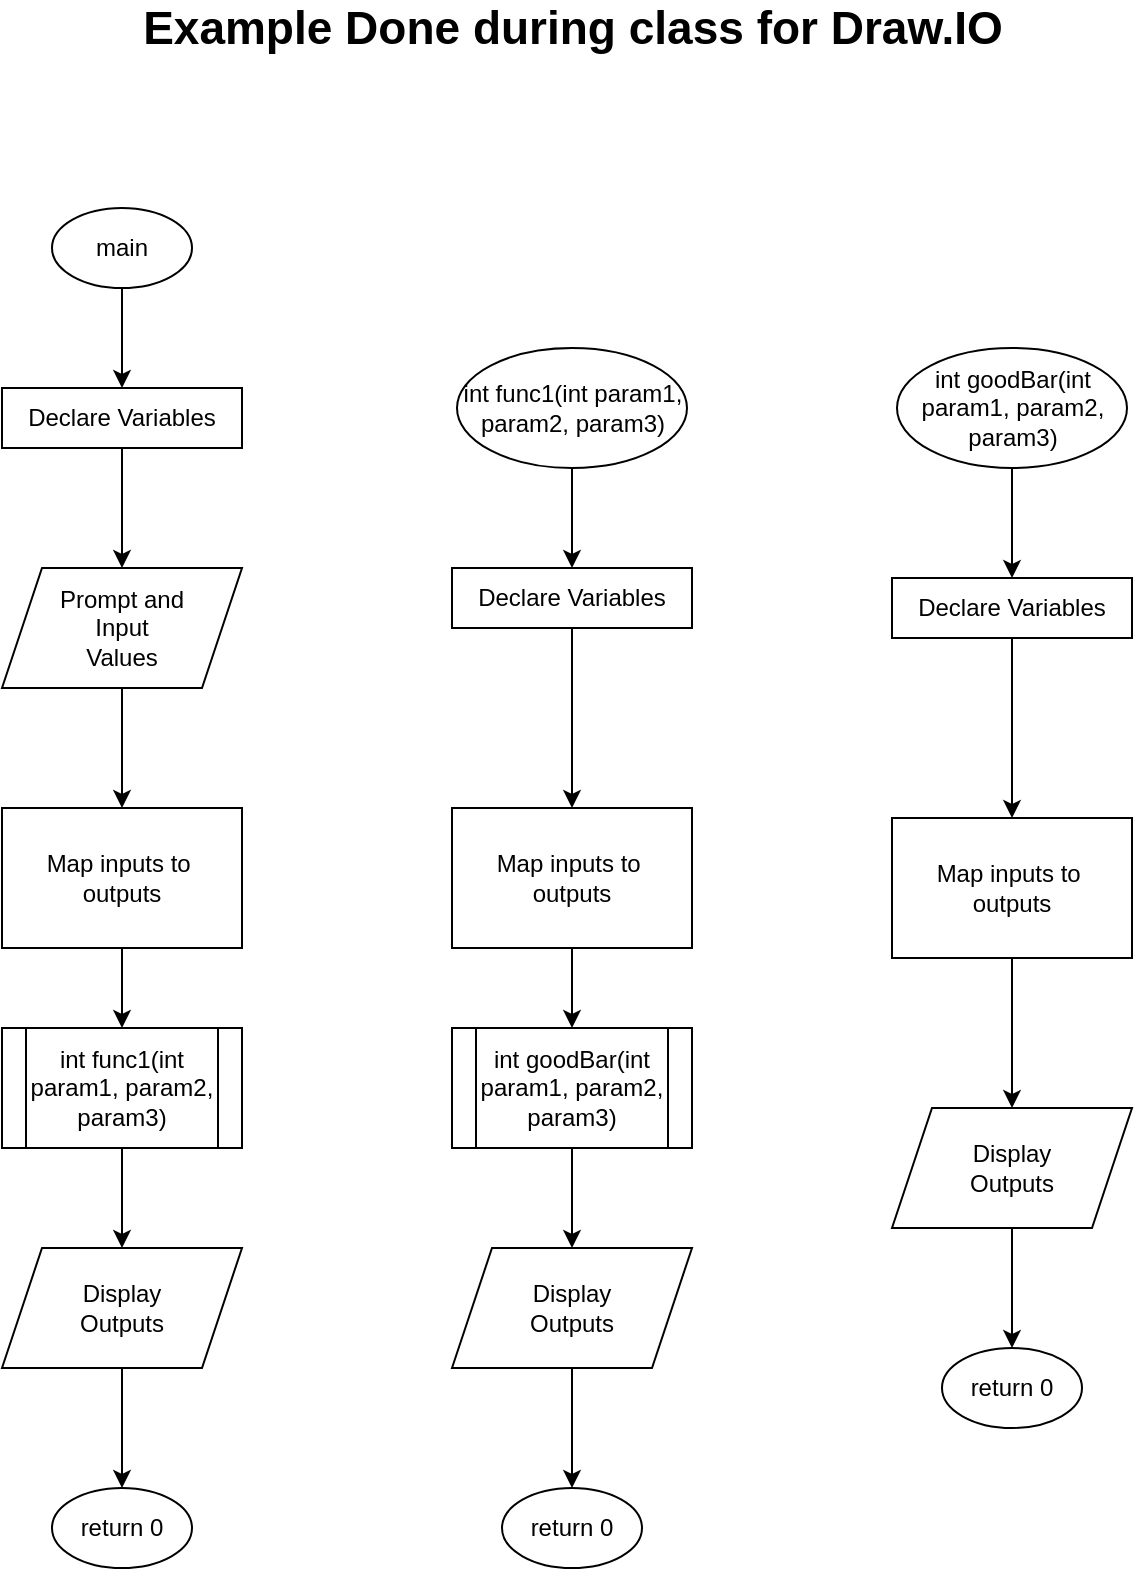 <mxfile version="14.8.0" type="device"><diagram id="Hc5FwhHBump5xOYOAj9A" name="Page-1"><mxGraphModel dx="1129" dy="497" grid="1" gridSize="10" guides="1" tooltips="1" connect="1" arrows="1" fold="1" page="1" pageScale="1" pageWidth="850" pageHeight="1100" math="0" shadow="0"><root><mxCell id="0"/><mxCell id="1" parent="0"/><mxCell id="WB9Pe7vrYSWdJmQnMhZ--5" style="edgeStyle=orthogonalEdgeStyle;rounded=0;orthogonalLoop=1;jettySize=auto;html=1;exitX=0.5;exitY=1;exitDx=0;exitDy=0;entryX=0.5;entryY=0;entryDx=0;entryDy=0;" parent="1" source="WB9Pe7vrYSWdJmQnMhZ--1" target="WB9Pe7vrYSWdJmQnMhZ--4" edge="1"><mxGeometry relative="1" as="geometry"/></mxCell><mxCell id="WB9Pe7vrYSWdJmQnMhZ--1" value="main" style="ellipse;whiteSpace=wrap;html=1;" parent="1" vertex="1"><mxGeometry x="145" y="160" width="70" height="40" as="geometry"/></mxCell><mxCell id="WB9Pe7vrYSWdJmQnMhZ--7" style="edgeStyle=orthogonalEdgeStyle;rounded=0;orthogonalLoop=1;jettySize=auto;html=1;exitX=0.5;exitY=1;exitDx=0;exitDy=0;entryX=0.5;entryY=0;entryDx=0;entryDy=0;" parent="1" source="WB9Pe7vrYSWdJmQnMhZ--4" target="WB9Pe7vrYSWdJmQnMhZ--6" edge="1"><mxGeometry relative="1" as="geometry"/></mxCell><mxCell id="WB9Pe7vrYSWdJmQnMhZ--4" value="Declare Variables" style="rounded=0;whiteSpace=wrap;html=1;" parent="1" vertex="1"><mxGeometry x="120" y="250" width="120" height="30" as="geometry"/></mxCell><mxCell id="WB9Pe7vrYSWdJmQnMhZ--9" style="edgeStyle=orthogonalEdgeStyle;rounded=0;orthogonalLoop=1;jettySize=auto;html=1;exitX=0.5;exitY=1;exitDx=0;exitDy=0;entryX=0.5;entryY=0;entryDx=0;entryDy=0;" parent="1" source="WB9Pe7vrYSWdJmQnMhZ--6" target="WB9Pe7vrYSWdJmQnMhZ--8" edge="1"><mxGeometry relative="1" as="geometry"/></mxCell><mxCell id="WB9Pe7vrYSWdJmQnMhZ--6" value="Prompt and&lt;br&gt;Input&lt;br&gt;Values" style="shape=parallelogram;perimeter=parallelogramPerimeter;whiteSpace=wrap;html=1;fixedSize=1;" parent="1" vertex="1"><mxGeometry x="120" y="340" width="120" height="60" as="geometry"/></mxCell><mxCell id="WB9Pe7vrYSWdJmQnMhZ--16" style="edgeStyle=orthogonalEdgeStyle;rounded=0;orthogonalLoop=1;jettySize=auto;html=1;exitX=0.5;exitY=1;exitDx=0;exitDy=0;entryX=0.5;entryY=0;entryDx=0;entryDy=0;" parent="1" source="WB9Pe7vrYSWdJmQnMhZ--8" target="WB9Pe7vrYSWdJmQnMhZ--14" edge="1"><mxGeometry relative="1" as="geometry"/></mxCell><mxCell id="WB9Pe7vrYSWdJmQnMhZ--8" value="Map inputs to&amp;nbsp;&lt;br&gt;outputs" style="rounded=0;whiteSpace=wrap;html=1;" parent="1" vertex="1"><mxGeometry x="120" y="460" width="120" height="70" as="geometry"/></mxCell><mxCell id="WB9Pe7vrYSWdJmQnMhZ--13" style="edgeStyle=orthogonalEdgeStyle;rounded=0;orthogonalLoop=1;jettySize=auto;html=1;exitX=0.5;exitY=1;exitDx=0;exitDy=0;entryX=0.5;entryY=0;entryDx=0;entryDy=0;" parent="1" source="WB9Pe7vrYSWdJmQnMhZ--10" target="WB9Pe7vrYSWdJmQnMhZ--12" edge="1"><mxGeometry relative="1" as="geometry"/></mxCell><mxCell id="WB9Pe7vrYSWdJmQnMhZ--10" value="Display&lt;br&gt;Outputs" style="shape=parallelogram;perimeter=parallelogramPerimeter;whiteSpace=wrap;html=1;fixedSize=1;" parent="1" vertex="1"><mxGeometry x="120" y="680" width="120" height="60" as="geometry"/></mxCell><mxCell id="WB9Pe7vrYSWdJmQnMhZ--12" value="return 0" style="ellipse;whiteSpace=wrap;html=1;" parent="1" vertex="1"><mxGeometry x="145" y="800" width="70" height="40" as="geometry"/></mxCell><mxCell id="WB9Pe7vrYSWdJmQnMhZ--17" style="edgeStyle=orthogonalEdgeStyle;rounded=0;orthogonalLoop=1;jettySize=auto;html=1;exitX=0.5;exitY=1;exitDx=0;exitDy=0;entryX=0.5;entryY=0;entryDx=0;entryDy=0;" parent="1" source="WB9Pe7vrYSWdJmQnMhZ--14" target="WB9Pe7vrYSWdJmQnMhZ--10" edge="1"><mxGeometry relative="1" as="geometry"/></mxCell><mxCell id="WB9Pe7vrYSWdJmQnMhZ--14" value="int func1(int param1, param2, param3)" style="shape=process;whiteSpace=wrap;html=1;backgroundOutline=1;" parent="1" vertex="1"><mxGeometry x="120" y="570" width="120" height="60" as="geometry"/></mxCell><mxCell id="WB9Pe7vrYSWdJmQnMhZ--15" style="edgeStyle=orthogonalEdgeStyle;rounded=0;orthogonalLoop=1;jettySize=auto;html=1;exitX=0.5;exitY=1;exitDx=0;exitDy=0;" parent="1" source="WB9Pe7vrYSWdJmQnMhZ--8" target="WB9Pe7vrYSWdJmQnMhZ--8" edge="1"><mxGeometry relative="1" as="geometry"/></mxCell><mxCell id="WB9Pe7vrYSWdJmQnMhZ--18" style="edgeStyle=orthogonalEdgeStyle;rounded=0;orthogonalLoop=1;jettySize=auto;html=1;exitX=0.5;exitY=1;exitDx=0;exitDy=0;entryX=0.5;entryY=0;entryDx=0;entryDy=0;" parent="1" source="WB9Pe7vrYSWdJmQnMhZ--19" target="WB9Pe7vrYSWdJmQnMhZ--21" edge="1"><mxGeometry relative="1" as="geometry"/></mxCell><mxCell id="WB9Pe7vrYSWdJmQnMhZ--19" value="int func1(int param1, param2, param3)" style="ellipse;whiteSpace=wrap;html=1;" parent="1" vertex="1"><mxGeometry x="347.5" y="230" width="115" height="60" as="geometry"/></mxCell><mxCell id="WB9Pe7vrYSWdJmQnMhZ--20" style="edgeStyle=orthogonalEdgeStyle;rounded=0;orthogonalLoop=1;jettySize=auto;html=1;exitX=0.5;exitY=1;exitDx=0;exitDy=0;entryX=0.5;entryY=0;entryDx=0;entryDy=0;" parent="1" source="WB9Pe7vrYSWdJmQnMhZ--21" target="WB9Pe7vrYSWdJmQnMhZ--25" edge="1"><mxGeometry relative="1" as="geometry"><mxPoint x="405" y="340" as="targetPoint"/></mxGeometry></mxCell><mxCell id="WB9Pe7vrYSWdJmQnMhZ--21" value="Declare Variables" style="rounded=0;whiteSpace=wrap;html=1;" parent="1" vertex="1"><mxGeometry x="345" y="340" width="120" height="30" as="geometry"/></mxCell><mxCell id="WB9Pe7vrYSWdJmQnMhZ--24" style="edgeStyle=orthogonalEdgeStyle;rounded=0;orthogonalLoop=1;jettySize=auto;html=1;exitX=0.5;exitY=1;exitDx=0;exitDy=0;entryX=0.5;entryY=0;entryDx=0;entryDy=0;" parent="1" source="WB9Pe7vrYSWdJmQnMhZ--25" target="WB9Pe7vrYSWdJmQnMhZ--30" edge="1"><mxGeometry relative="1" as="geometry"/></mxCell><mxCell id="WB9Pe7vrYSWdJmQnMhZ--25" value="Map inputs to&amp;nbsp;&lt;br&gt;outputs" style="rounded=0;whiteSpace=wrap;html=1;" parent="1" vertex="1"><mxGeometry x="345" y="460" width="120" height="70" as="geometry"/></mxCell><mxCell id="WB9Pe7vrYSWdJmQnMhZ--26" style="edgeStyle=orthogonalEdgeStyle;rounded=0;orthogonalLoop=1;jettySize=auto;html=1;exitX=0.5;exitY=1;exitDx=0;exitDy=0;entryX=0.5;entryY=0;entryDx=0;entryDy=0;" parent="1" source="WB9Pe7vrYSWdJmQnMhZ--27" target="WB9Pe7vrYSWdJmQnMhZ--28" edge="1"><mxGeometry relative="1" as="geometry"/></mxCell><mxCell id="WB9Pe7vrYSWdJmQnMhZ--27" value="Display&lt;br&gt;Outputs" style="shape=parallelogram;perimeter=parallelogramPerimeter;whiteSpace=wrap;html=1;fixedSize=1;" parent="1" vertex="1"><mxGeometry x="345" y="680" width="120" height="60" as="geometry"/></mxCell><mxCell id="WB9Pe7vrYSWdJmQnMhZ--28" value="return 0" style="ellipse;whiteSpace=wrap;html=1;" parent="1" vertex="1"><mxGeometry x="370" y="800" width="70" height="40" as="geometry"/></mxCell><mxCell id="WB9Pe7vrYSWdJmQnMhZ--29" style="edgeStyle=orthogonalEdgeStyle;rounded=0;orthogonalLoop=1;jettySize=auto;html=1;exitX=0.5;exitY=1;exitDx=0;exitDy=0;entryX=0.5;entryY=0;entryDx=0;entryDy=0;" parent="1" source="WB9Pe7vrYSWdJmQnMhZ--30" target="WB9Pe7vrYSWdJmQnMhZ--27" edge="1"><mxGeometry relative="1" as="geometry"/></mxCell><mxCell id="WB9Pe7vrYSWdJmQnMhZ--30" value="int goodBar(int param1, param2, param3)" style="shape=process;whiteSpace=wrap;html=1;backgroundOutline=1;" parent="1" vertex="1"><mxGeometry x="345" y="570" width="120" height="60" as="geometry"/></mxCell><mxCell id="WB9Pe7vrYSWdJmQnMhZ--31" style="edgeStyle=orthogonalEdgeStyle;rounded=0;orthogonalLoop=1;jettySize=auto;html=1;exitX=0.5;exitY=1;exitDx=0;exitDy=0;" parent="1" source="WB9Pe7vrYSWdJmQnMhZ--25" target="WB9Pe7vrYSWdJmQnMhZ--25" edge="1"><mxGeometry relative="1" as="geometry"/></mxCell><mxCell id="WB9Pe7vrYSWdJmQnMhZ--32" style="edgeStyle=orthogonalEdgeStyle;rounded=0;orthogonalLoop=1;jettySize=auto;html=1;exitX=0.5;exitY=1;exitDx=0;exitDy=0;entryX=0.5;entryY=0;entryDx=0;entryDy=0;" parent="1" source="WB9Pe7vrYSWdJmQnMhZ--33" target="WB9Pe7vrYSWdJmQnMhZ--35" edge="1"><mxGeometry relative="1" as="geometry"/></mxCell><mxCell id="WB9Pe7vrYSWdJmQnMhZ--33" value="int goodBar(int param1, param2, param3)" style="ellipse;whiteSpace=wrap;html=1;" parent="1" vertex="1"><mxGeometry x="567.5" y="230" width="115" height="60" as="geometry"/></mxCell><mxCell id="WB9Pe7vrYSWdJmQnMhZ--34" style="edgeStyle=orthogonalEdgeStyle;rounded=0;orthogonalLoop=1;jettySize=auto;html=1;exitX=0.5;exitY=1;exitDx=0;exitDy=0;entryX=0.5;entryY=0;entryDx=0;entryDy=0;" parent="1" source="WB9Pe7vrYSWdJmQnMhZ--35" target="WB9Pe7vrYSWdJmQnMhZ--39" edge="1"><mxGeometry relative="1" as="geometry"><mxPoint x="625" y="345" as="targetPoint"/></mxGeometry></mxCell><mxCell id="WB9Pe7vrYSWdJmQnMhZ--35" value="Declare Variables" style="rounded=0;whiteSpace=wrap;html=1;" parent="1" vertex="1"><mxGeometry x="565" y="345" width="120" height="30" as="geometry"/></mxCell><mxCell id="WB9Pe7vrYSWdJmQnMhZ--46" style="edgeStyle=orthogonalEdgeStyle;rounded=0;orthogonalLoop=1;jettySize=auto;html=1;exitX=0.5;exitY=1;exitDx=0;exitDy=0;" parent="1" source="WB9Pe7vrYSWdJmQnMhZ--39" target="WB9Pe7vrYSWdJmQnMhZ--41" edge="1"><mxGeometry relative="1" as="geometry"/></mxCell><mxCell id="WB9Pe7vrYSWdJmQnMhZ--39" value="Map inputs to&amp;nbsp;&lt;br&gt;outputs" style="rounded=0;whiteSpace=wrap;html=1;" parent="1" vertex="1"><mxGeometry x="565" y="465" width="120" height="70" as="geometry"/></mxCell><mxCell id="WB9Pe7vrYSWdJmQnMhZ--40" style="edgeStyle=orthogonalEdgeStyle;rounded=0;orthogonalLoop=1;jettySize=auto;html=1;exitX=0.5;exitY=1;exitDx=0;exitDy=0;entryX=0.5;entryY=0;entryDx=0;entryDy=0;" parent="1" source="WB9Pe7vrYSWdJmQnMhZ--41" target="WB9Pe7vrYSWdJmQnMhZ--42" edge="1"><mxGeometry relative="1" as="geometry"/></mxCell><mxCell id="WB9Pe7vrYSWdJmQnMhZ--41" value="Display&lt;br&gt;Outputs" style="shape=parallelogram;perimeter=parallelogramPerimeter;whiteSpace=wrap;html=1;fixedSize=1;" parent="1" vertex="1"><mxGeometry x="565" y="610" width="120" height="60" as="geometry"/></mxCell><mxCell id="WB9Pe7vrYSWdJmQnMhZ--42" value="return 0" style="ellipse;whiteSpace=wrap;html=1;" parent="1" vertex="1"><mxGeometry x="590" y="730" width="70" height="40" as="geometry"/></mxCell><mxCell id="WB9Pe7vrYSWdJmQnMhZ--45" style="edgeStyle=orthogonalEdgeStyle;rounded=0;orthogonalLoop=1;jettySize=auto;html=1;exitX=0.5;exitY=1;exitDx=0;exitDy=0;" parent="1" source="WB9Pe7vrYSWdJmQnMhZ--39" target="WB9Pe7vrYSWdJmQnMhZ--39" edge="1"><mxGeometry relative="1" as="geometry"/></mxCell><mxCell id="WB9Pe7vrYSWdJmQnMhZ--47" value="&lt;font style=&quot;font-size: 23px&quot;&gt;&lt;b&gt;Example Done during class for Draw.IO&lt;/b&gt;&lt;/font&gt;" style="text;html=1;align=center;verticalAlign=middle;resizable=0;points=[];autosize=1;strokeColor=none;" parent="1" vertex="1"><mxGeometry x="180" y="60" width="450" height="20" as="geometry"/></mxCell></root></mxGraphModel></diagram></mxfile>